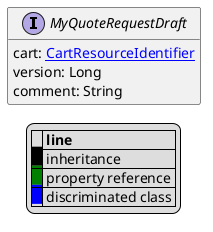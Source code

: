 @startuml

hide empty fields
hide empty methods
legend
|= |= line |
|<back:black>   </back>| inheritance |
|<back:green>   </back>| property reference |
|<back:blue>   </back>| discriminated class |
endlegend
interface MyQuoteRequestDraft [[MyQuoteRequestDraft.svg]]  {
    cart: [[CartResourceIdentifier.svg CartResourceIdentifier]]
    version: Long
    comment: String
}






@enduml
